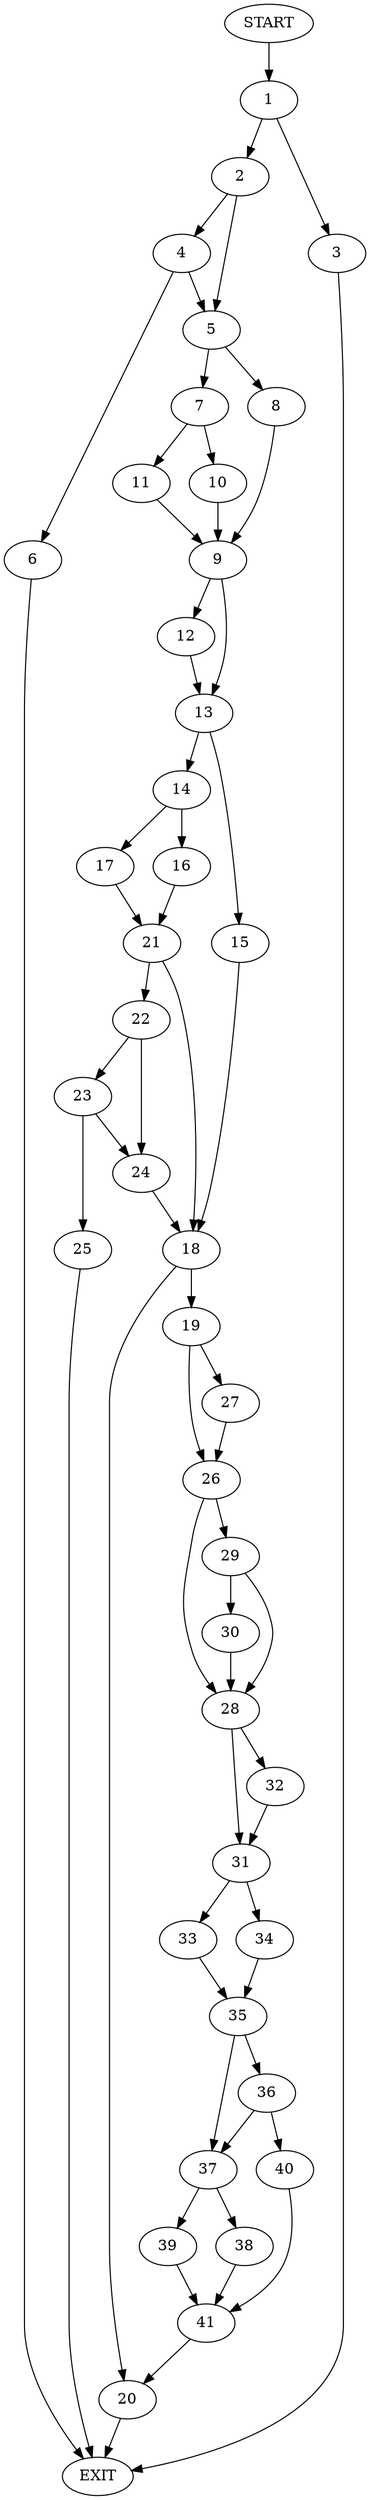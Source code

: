digraph {
0 [label="START"]
42 [label="EXIT"]
0 -> 1
1 -> 2
1 -> 3
3 -> 42
2 -> 4
2 -> 5
4 -> 6
4 -> 5
5 -> 7
5 -> 8
6 -> 42
8 -> 9
7 -> 10
7 -> 11
9 -> 12
9 -> 13
11 -> 9
10 -> 9
12 -> 13
13 -> 14
13 -> 15
14 -> 16
14 -> 17
15 -> 18
18 -> 19
18 -> 20
16 -> 21
17 -> 21
21 -> 22
21 -> 18
22 -> 23
22 -> 24
23 -> 24
23 -> 25
24 -> 18
25 -> 42
19 -> 26
19 -> 27
20 -> 42
27 -> 26
26 -> 28
26 -> 29
29 -> 28
29 -> 30
28 -> 31
28 -> 32
30 -> 28
31 -> 33
31 -> 34
32 -> 31
33 -> 35
34 -> 35
35 -> 36
35 -> 37
37 -> 38
37 -> 39
36 -> 37
36 -> 40
40 -> 41
41 -> 20
39 -> 41
38 -> 41
}
